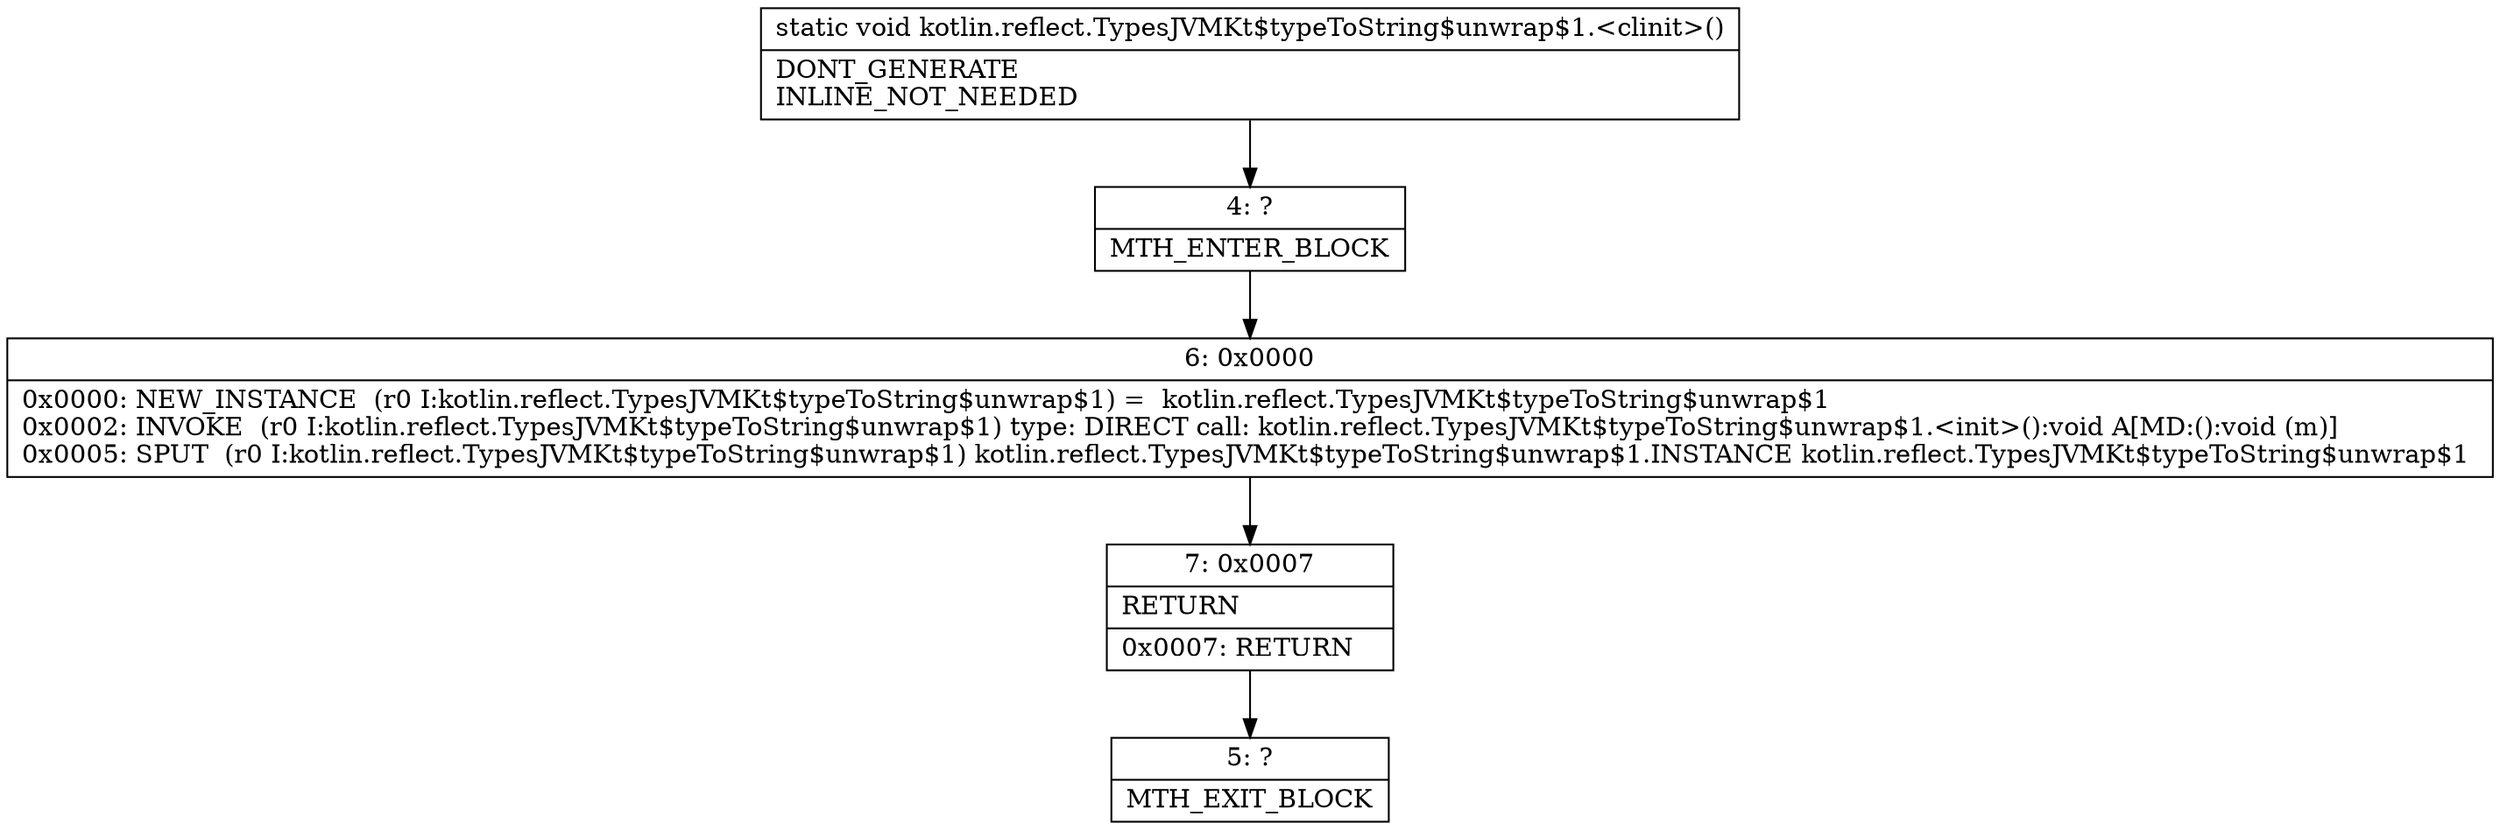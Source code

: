 digraph "CFG forkotlin.reflect.TypesJVMKt$typeToString$unwrap$1.\<clinit\>()V" {
Node_4 [shape=record,label="{4\:\ ?|MTH_ENTER_BLOCK\l}"];
Node_6 [shape=record,label="{6\:\ 0x0000|0x0000: NEW_INSTANCE  (r0 I:kotlin.reflect.TypesJVMKt$typeToString$unwrap$1) =  kotlin.reflect.TypesJVMKt$typeToString$unwrap$1 \l0x0002: INVOKE  (r0 I:kotlin.reflect.TypesJVMKt$typeToString$unwrap$1) type: DIRECT call: kotlin.reflect.TypesJVMKt$typeToString$unwrap$1.\<init\>():void A[MD:():void (m)]\l0x0005: SPUT  (r0 I:kotlin.reflect.TypesJVMKt$typeToString$unwrap$1) kotlin.reflect.TypesJVMKt$typeToString$unwrap$1.INSTANCE kotlin.reflect.TypesJVMKt$typeToString$unwrap$1 \l}"];
Node_7 [shape=record,label="{7\:\ 0x0007|RETURN\l|0x0007: RETURN   \l}"];
Node_5 [shape=record,label="{5\:\ ?|MTH_EXIT_BLOCK\l}"];
MethodNode[shape=record,label="{static void kotlin.reflect.TypesJVMKt$typeToString$unwrap$1.\<clinit\>()  | DONT_GENERATE\lINLINE_NOT_NEEDED\l}"];
MethodNode -> Node_4;Node_4 -> Node_6;
Node_6 -> Node_7;
Node_7 -> Node_5;
}

